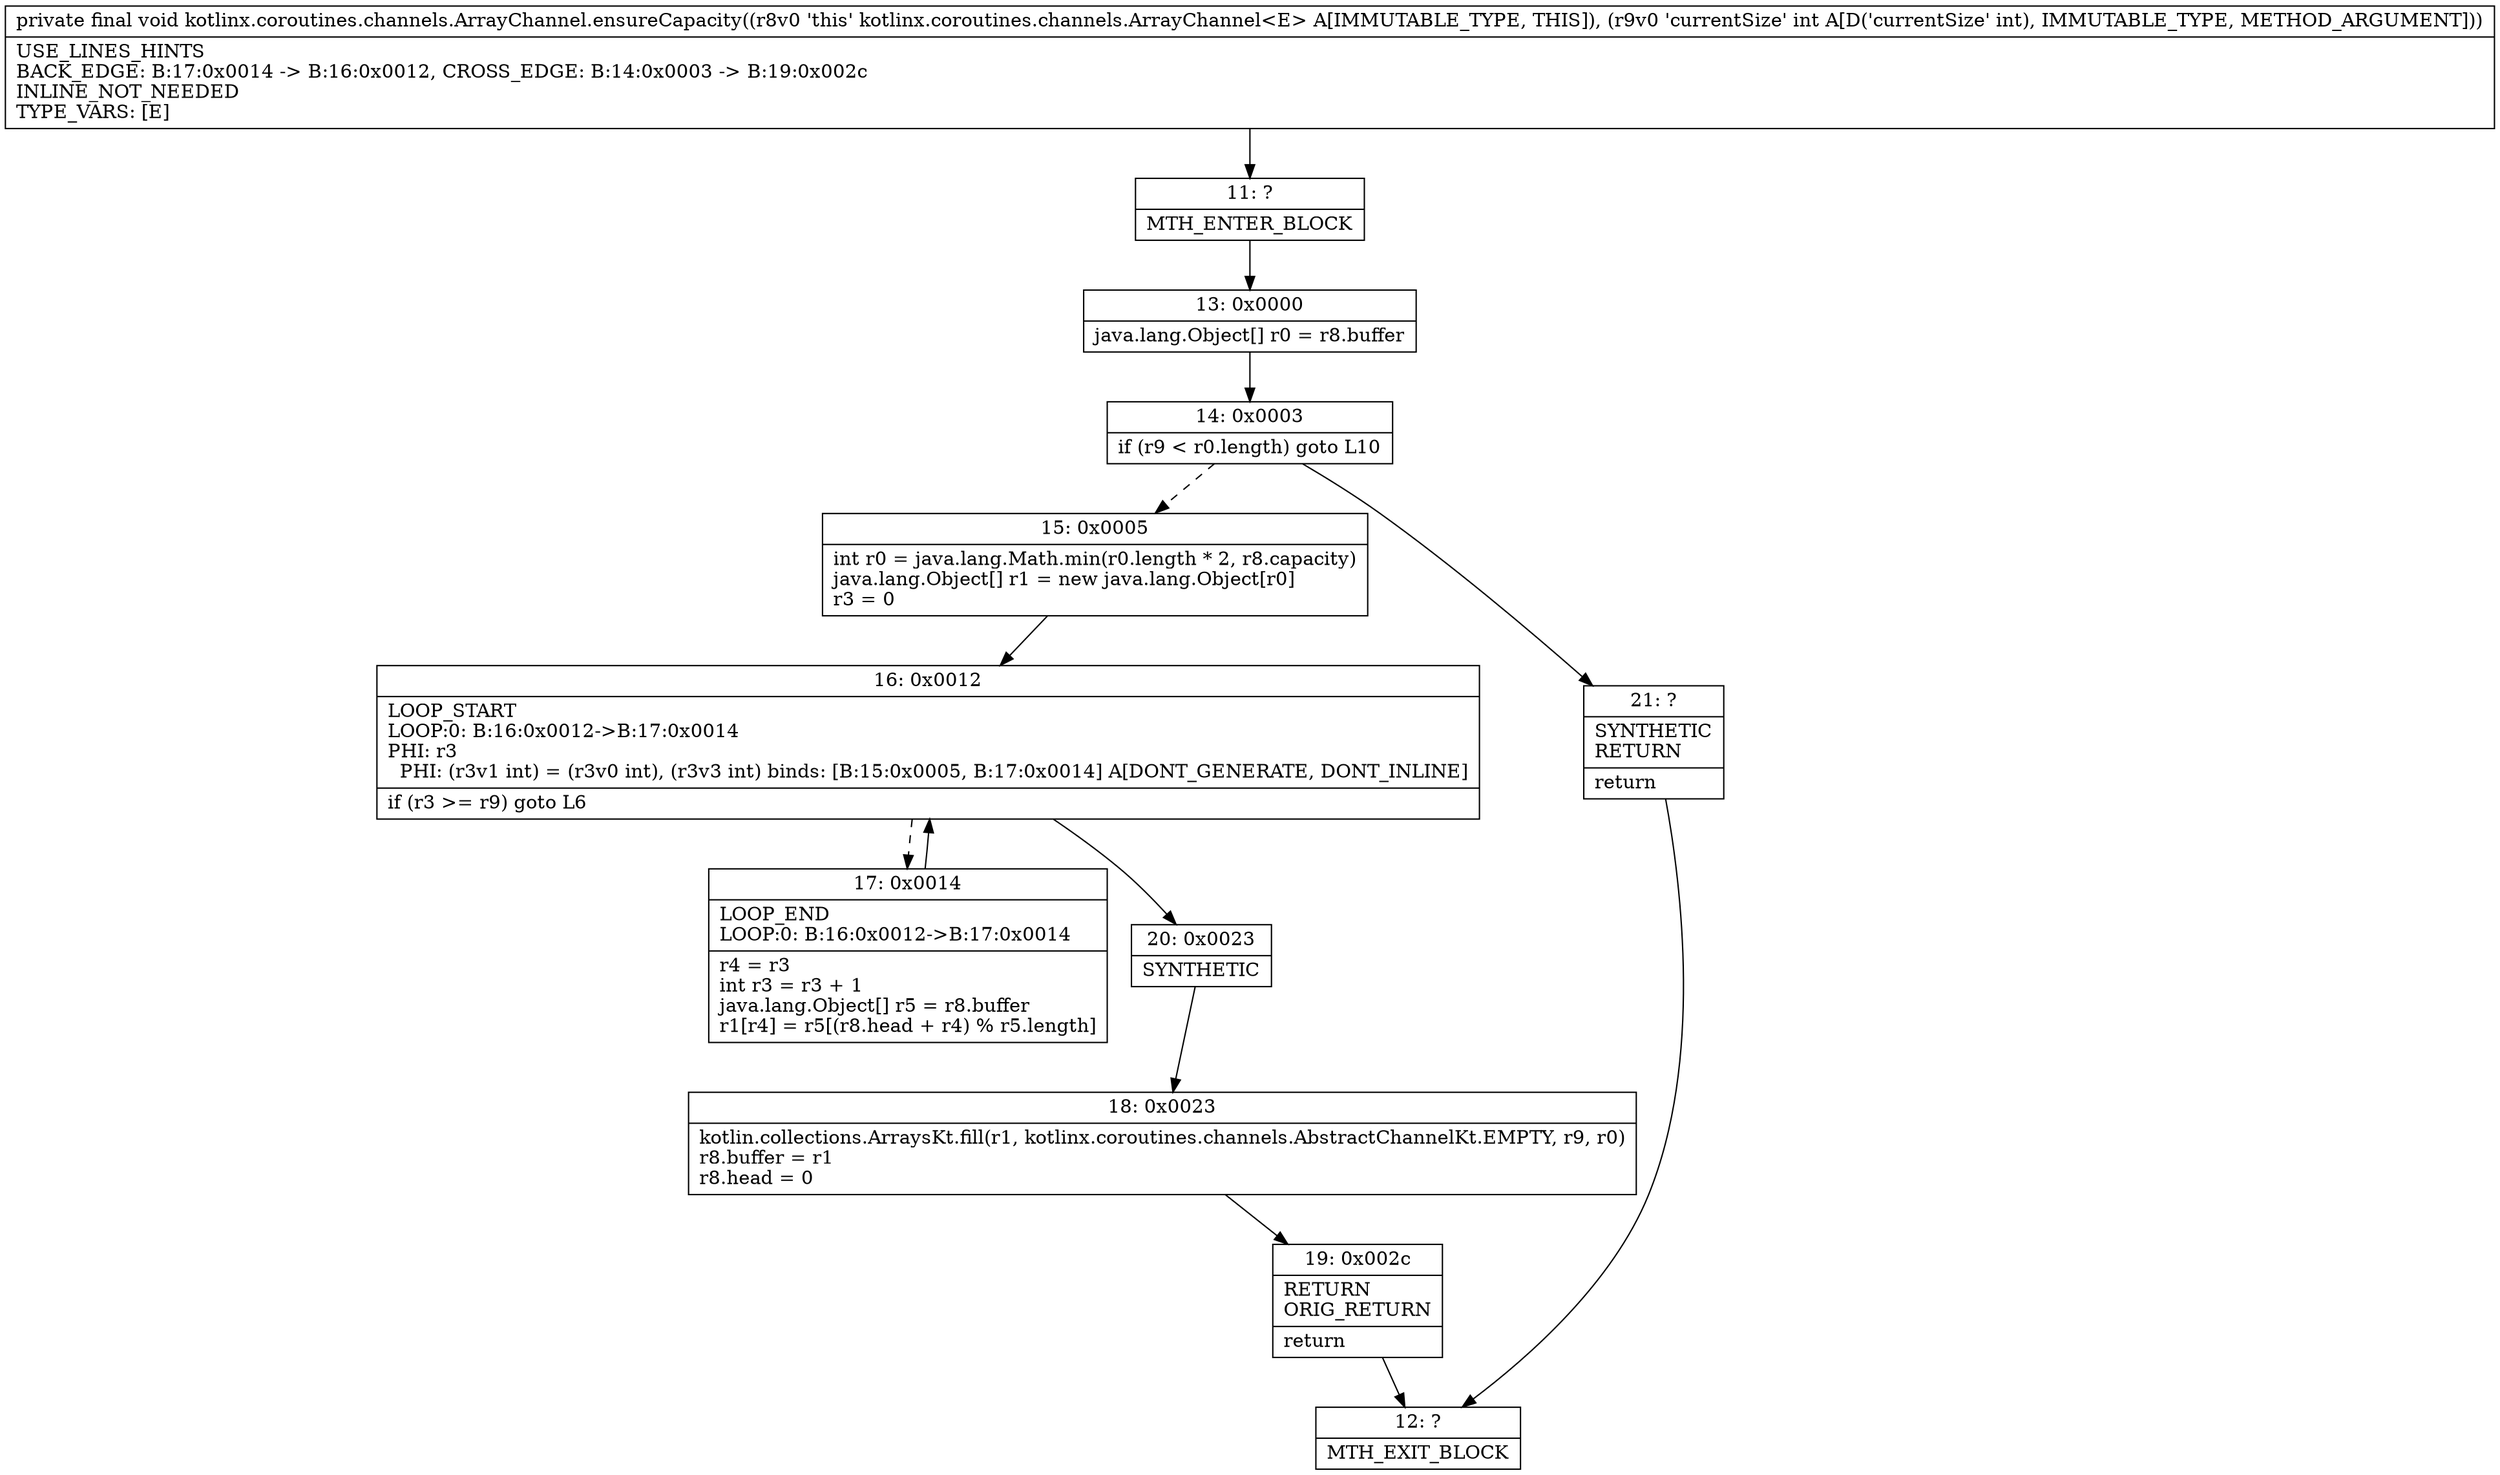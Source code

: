 digraph "CFG forkotlinx.coroutines.channels.ArrayChannel.ensureCapacity(I)V" {
Node_11 [shape=record,label="{11\:\ ?|MTH_ENTER_BLOCK\l}"];
Node_13 [shape=record,label="{13\:\ 0x0000|java.lang.Object[] r0 = r8.buffer\l}"];
Node_14 [shape=record,label="{14\:\ 0x0003|if (r9 \< r0.length) goto L10\l}"];
Node_15 [shape=record,label="{15\:\ 0x0005|int r0 = java.lang.Math.min(r0.length * 2, r8.capacity)\ljava.lang.Object[] r1 = new java.lang.Object[r0]\lr3 = 0\l}"];
Node_16 [shape=record,label="{16\:\ 0x0012|LOOP_START\lLOOP:0: B:16:0x0012\-\>B:17:0x0014\lPHI: r3 \l  PHI: (r3v1 int) = (r3v0 int), (r3v3 int) binds: [B:15:0x0005, B:17:0x0014] A[DONT_GENERATE, DONT_INLINE]\l|if (r3 \>= r9) goto L6\l}"];
Node_17 [shape=record,label="{17\:\ 0x0014|LOOP_END\lLOOP:0: B:16:0x0012\-\>B:17:0x0014\l|r4 = r3\lint r3 = r3 + 1\ljava.lang.Object[] r5 = r8.buffer\lr1[r4] = r5[(r8.head + r4) % r5.length]\l}"];
Node_20 [shape=record,label="{20\:\ 0x0023|SYNTHETIC\l}"];
Node_18 [shape=record,label="{18\:\ 0x0023|kotlin.collections.ArraysKt.fill(r1, kotlinx.coroutines.channels.AbstractChannelKt.EMPTY, r9, r0)\lr8.buffer = r1\lr8.head = 0\l}"];
Node_19 [shape=record,label="{19\:\ 0x002c|RETURN\lORIG_RETURN\l|return\l}"];
Node_12 [shape=record,label="{12\:\ ?|MTH_EXIT_BLOCK\l}"];
Node_21 [shape=record,label="{21\:\ ?|SYNTHETIC\lRETURN\l|return\l}"];
MethodNode[shape=record,label="{private final void kotlinx.coroutines.channels.ArrayChannel.ensureCapacity((r8v0 'this' kotlinx.coroutines.channels.ArrayChannel\<E\> A[IMMUTABLE_TYPE, THIS]), (r9v0 'currentSize' int A[D('currentSize' int), IMMUTABLE_TYPE, METHOD_ARGUMENT]))  | USE_LINES_HINTS\lBACK_EDGE: B:17:0x0014 \-\> B:16:0x0012, CROSS_EDGE: B:14:0x0003 \-\> B:19:0x002c\lINLINE_NOT_NEEDED\lTYPE_VARS: [E]\l}"];
MethodNode -> Node_11;Node_11 -> Node_13;
Node_13 -> Node_14;
Node_14 -> Node_15[style=dashed];
Node_14 -> Node_21;
Node_15 -> Node_16;
Node_16 -> Node_17[style=dashed];
Node_16 -> Node_20;
Node_17 -> Node_16;
Node_20 -> Node_18;
Node_18 -> Node_19;
Node_19 -> Node_12;
Node_21 -> Node_12;
}

